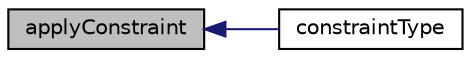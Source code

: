 digraph "applyConstraint"
{
  bgcolor="transparent";
  edge [fontname="Helvetica",fontsize="10",labelfontname="Helvetica",labelfontsize="10"];
  node [fontname="Helvetica",fontsize="10",shape=record];
  rankdir="LR";
  Node22 [label="applyConstraint",height=0.2,width=0.4,color="black", fillcolor="grey75", style="filled", fontcolor="black"];
  Node22 -> Node23 [dir="back",color="midnightblue",fontsize="10",style="solid",fontname="Helvetica"];
  Node23 [label="constraintType",height=0.2,width=0.4,color="black",URL="$a28437.html#a335b754aac77e6916c83e756c84fc60b",tooltip="Return the constraint type this pointPatch implements. "];
}
